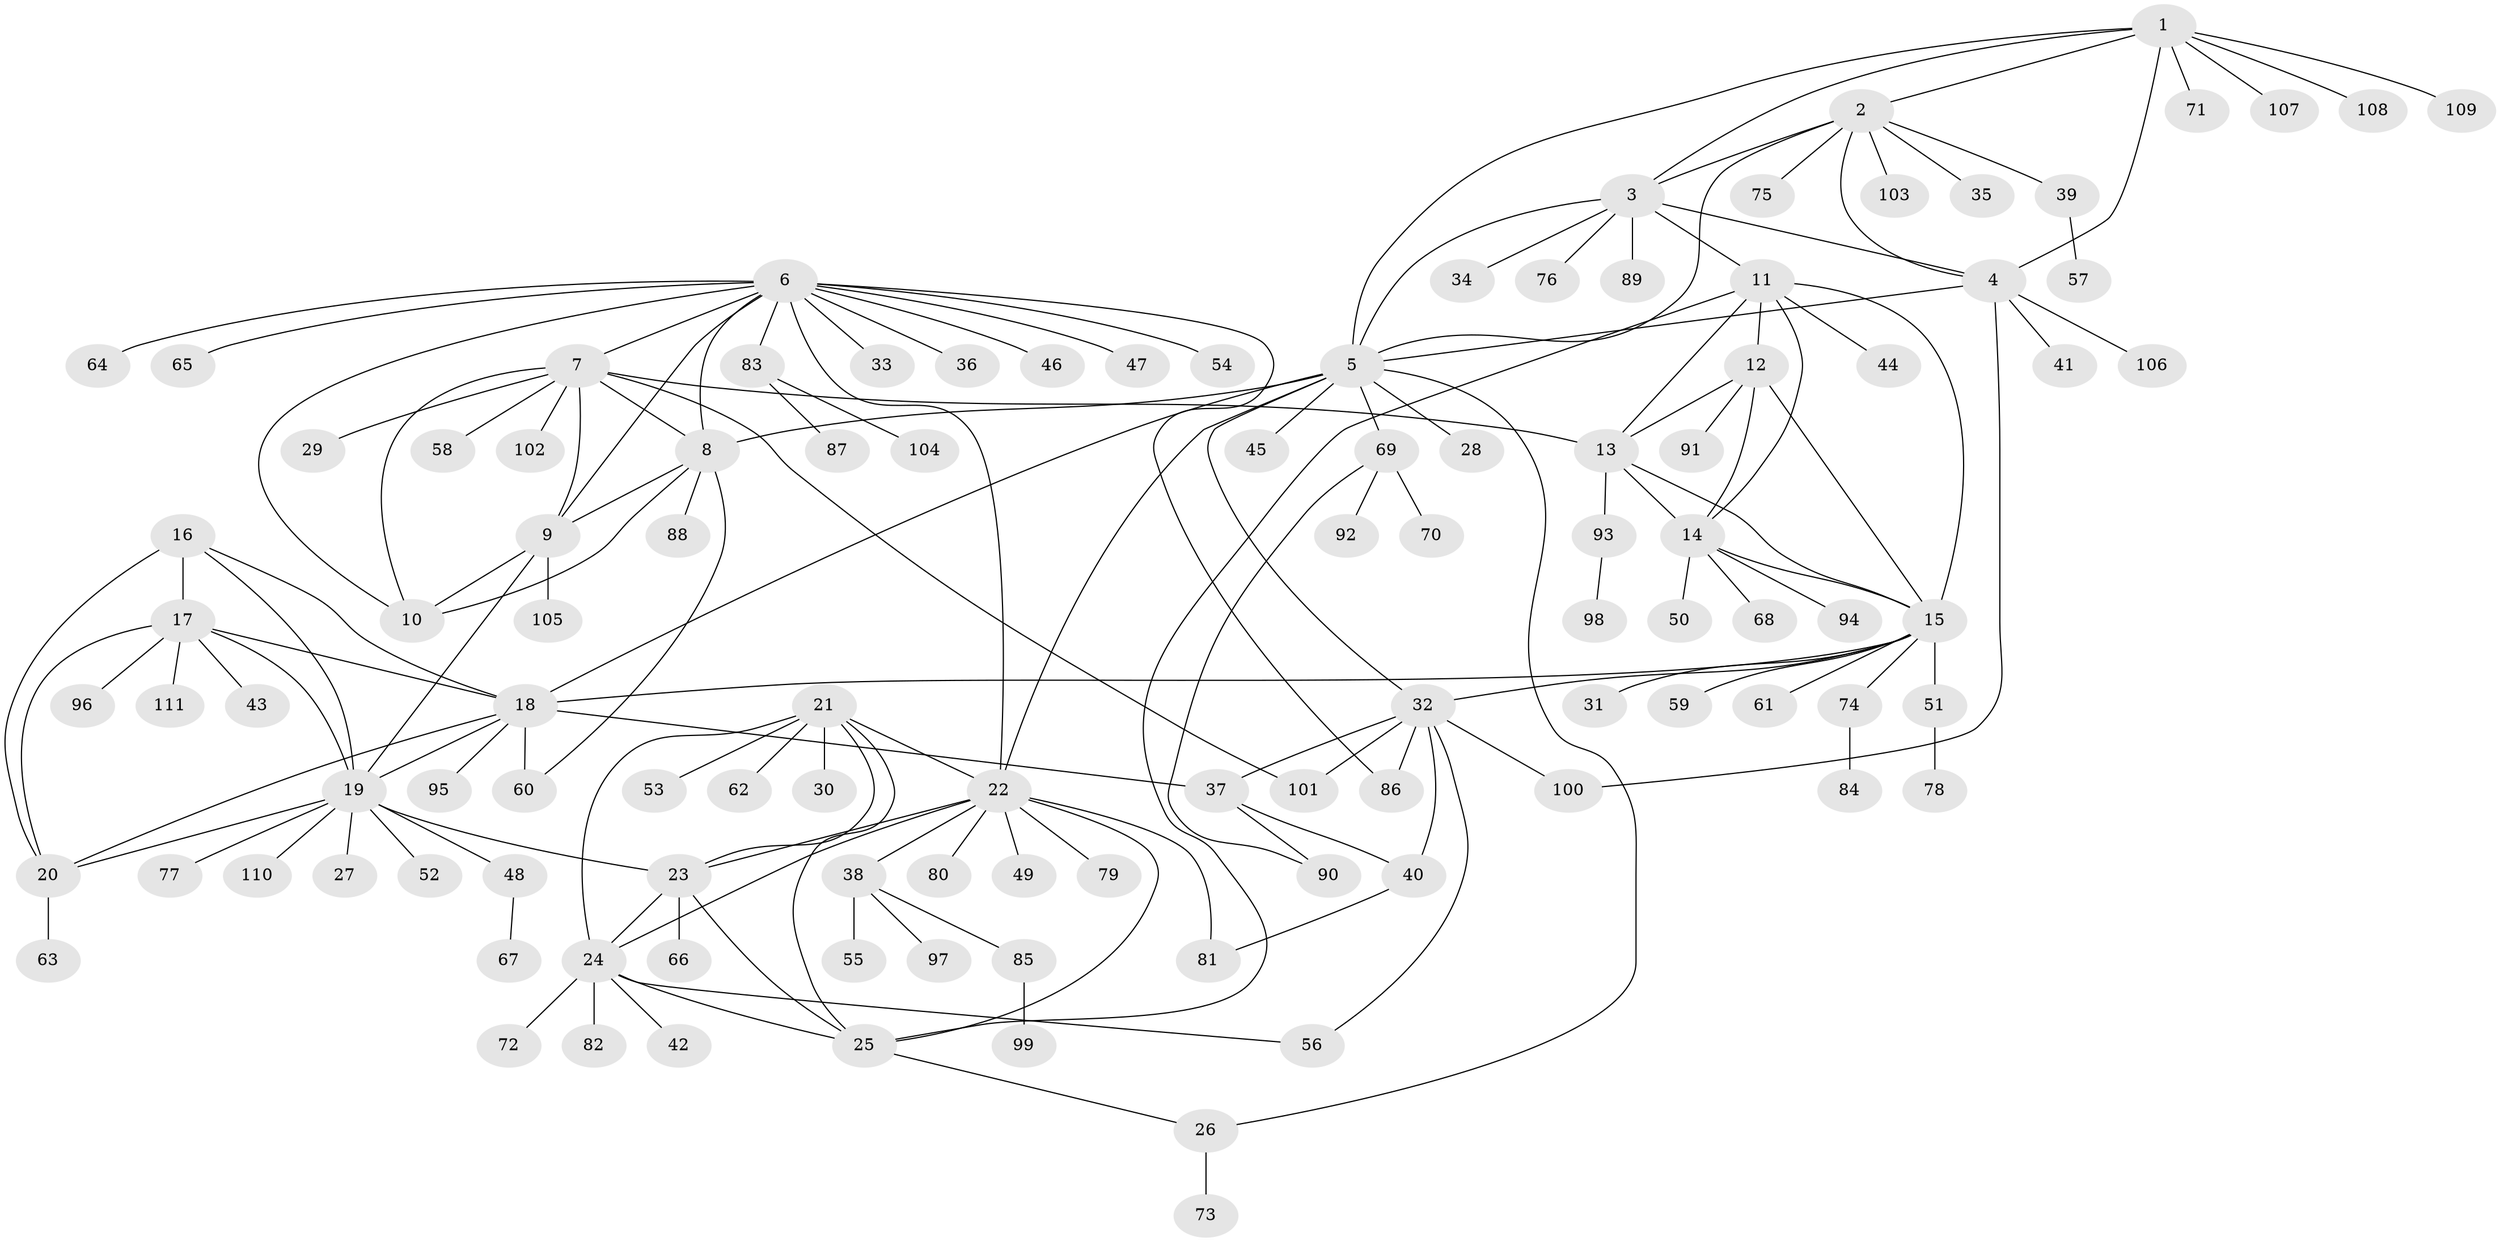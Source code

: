 // Generated by graph-tools (version 1.1) at 2025/50/03/09/25 03:50:35]
// undirected, 111 vertices, 157 edges
graph export_dot {
graph [start="1"]
  node [color=gray90,style=filled];
  1;
  2;
  3;
  4;
  5;
  6;
  7;
  8;
  9;
  10;
  11;
  12;
  13;
  14;
  15;
  16;
  17;
  18;
  19;
  20;
  21;
  22;
  23;
  24;
  25;
  26;
  27;
  28;
  29;
  30;
  31;
  32;
  33;
  34;
  35;
  36;
  37;
  38;
  39;
  40;
  41;
  42;
  43;
  44;
  45;
  46;
  47;
  48;
  49;
  50;
  51;
  52;
  53;
  54;
  55;
  56;
  57;
  58;
  59;
  60;
  61;
  62;
  63;
  64;
  65;
  66;
  67;
  68;
  69;
  70;
  71;
  72;
  73;
  74;
  75;
  76;
  77;
  78;
  79;
  80;
  81;
  82;
  83;
  84;
  85;
  86;
  87;
  88;
  89;
  90;
  91;
  92;
  93;
  94;
  95;
  96;
  97;
  98;
  99;
  100;
  101;
  102;
  103;
  104;
  105;
  106;
  107;
  108;
  109;
  110;
  111;
  1 -- 2;
  1 -- 3;
  1 -- 4;
  1 -- 5;
  1 -- 71;
  1 -- 107;
  1 -- 108;
  1 -- 109;
  2 -- 3;
  2 -- 4;
  2 -- 5;
  2 -- 35;
  2 -- 39;
  2 -- 75;
  2 -- 103;
  3 -- 4;
  3 -- 5;
  3 -- 11;
  3 -- 34;
  3 -- 76;
  3 -- 89;
  4 -- 5;
  4 -- 41;
  4 -- 100;
  4 -- 106;
  5 -- 8;
  5 -- 18;
  5 -- 22;
  5 -- 26;
  5 -- 28;
  5 -- 32;
  5 -- 45;
  5 -- 69;
  6 -- 7;
  6 -- 8;
  6 -- 9;
  6 -- 10;
  6 -- 22;
  6 -- 33;
  6 -- 36;
  6 -- 46;
  6 -- 47;
  6 -- 54;
  6 -- 64;
  6 -- 65;
  6 -- 83;
  6 -- 86;
  7 -- 8;
  7 -- 9;
  7 -- 10;
  7 -- 13;
  7 -- 29;
  7 -- 58;
  7 -- 101;
  7 -- 102;
  8 -- 9;
  8 -- 10;
  8 -- 60;
  8 -- 88;
  9 -- 10;
  9 -- 19;
  9 -- 105;
  11 -- 12;
  11 -- 13;
  11 -- 14;
  11 -- 15;
  11 -- 25;
  11 -- 44;
  12 -- 13;
  12 -- 14;
  12 -- 15;
  12 -- 91;
  13 -- 14;
  13 -- 15;
  13 -- 93;
  14 -- 15;
  14 -- 50;
  14 -- 68;
  14 -- 94;
  15 -- 18;
  15 -- 31;
  15 -- 32;
  15 -- 51;
  15 -- 59;
  15 -- 61;
  15 -- 74;
  16 -- 17;
  16 -- 18;
  16 -- 19;
  16 -- 20;
  17 -- 18;
  17 -- 19;
  17 -- 20;
  17 -- 43;
  17 -- 96;
  17 -- 111;
  18 -- 19;
  18 -- 20;
  18 -- 37;
  18 -- 60;
  18 -- 95;
  19 -- 20;
  19 -- 23;
  19 -- 27;
  19 -- 48;
  19 -- 52;
  19 -- 77;
  19 -- 110;
  20 -- 63;
  21 -- 22;
  21 -- 23;
  21 -- 24;
  21 -- 25;
  21 -- 30;
  21 -- 53;
  21 -- 62;
  22 -- 23;
  22 -- 24;
  22 -- 25;
  22 -- 38;
  22 -- 49;
  22 -- 79;
  22 -- 80;
  22 -- 81;
  23 -- 24;
  23 -- 25;
  23 -- 66;
  24 -- 25;
  24 -- 42;
  24 -- 56;
  24 -- 72;
  24 -- 82;
  25 -- 26;
  26 -- 73;
  32 -- 37;
  32 -- 40;
  32 -- 56;
  32 -- 86;
  32 -- 100;
  32 -- 101;
  37 -- 40;
  37 -- 90;
  38 -- 55;
  38 -- 85;
  38 -- 97;
  39 -- 57;
  40 -- 81;
  48 -- 67;
  51 -- 78;
  69 -- 70;
  69 -- 90;
  69 -- 92;
  74 -- 84;
  83 -- 87;
  83 -- 104;
  85 -- 99;
  93 -- 98;
}
